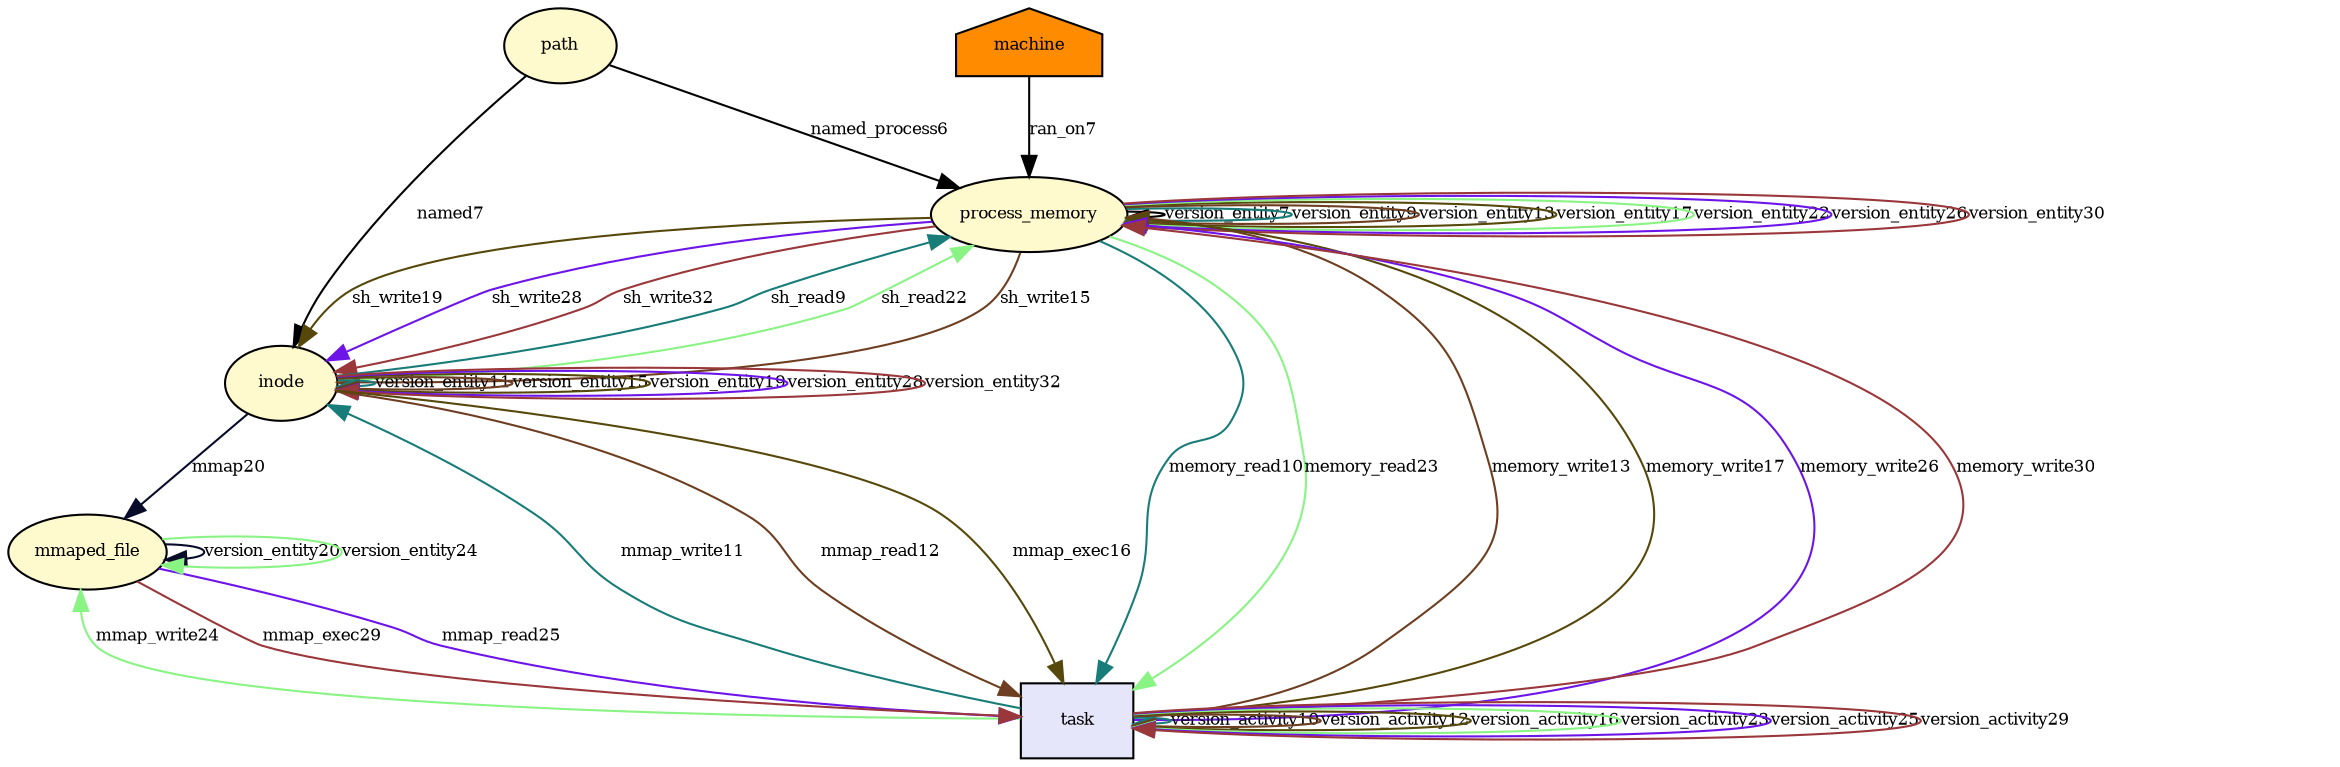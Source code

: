 digraph RGL__DirectedAdjacencyGraph {path[fontsize = 8,label = "path",shape = ellipse, fillcolor="#fffacd", style = filled]

process_memory[fontsize = 8,label = "process_memory",shape = ellipse, fillcolor="#fffacd", style = filled]

path -> process_memory[fontsize = 8,label = "named_process6", color="#000000"]

process_memory -> process_memory[fontsize = 8,label = "version_entity7", color="#000000"]

machine[fontsize = 8,label = "machine",shape = house, fillcolor="#ff8c00", style = filled]

machine -> process_memory[fontsize = 8,label = "ran_on7", color="#000000"]

inode[fontsize = 8,label = "inode",shape = ellipse, fillcolor="#fffacd", style = filled]

path -> inode[fontsize = 8,label = "named7", color="#000000"]

process_memory -> process_memory[fontsize = 8,label = "version_entity9", color="#187c78"]

inode -> process_memory[fontsize = 8,label = "sh_read9", color="#187c78"]

task[fontsize = 8,label = "task",shape = rectangle, fillcolor="#e6e6fa", style = filled]

task -> task[fontsize = 8,label = "version_activity10", color="#187c78"]

process_memory -> task[fontsize = 8,label = "memory_read10", color="#187c78"]

inode -> inode[fontsize = 8,label = "version_entity11", color="#187c78"]

task -> inode[fontsize = 8,label = "mmap_write11", color="#187c78"]

task -> task[fontsize = 8,label = "version_activity12", color="#6e3e21"]

inode -> task[fontsize = 8,label = "mmap_read12", color="#6e3e21"]

process_memory -> process_memory[fontsize = 8,label = "version_entity13", color="#6e3e21"]

task -> process_memory[fontsize = 8,label = "memory_write13", color="#6e3e21"]

inode -> inode[fontsize = 8,label = "version_entity15", color="#6e3e21"]

process_memory -> inode[fontsize = 8,label = "sh_write15", color="#6e3e21"]

task -> task[fontsize = 8,label = "version_activity16", color="#56480a"]

inode -> task[fontsize = 8,label = "mmap_exec16", color="#56480a"]

process_memory -> process_memory[fontsize = 8,label = "version_entity17", color="#56480a"]

task -> process_memory[fontsize = 8,label = "memory_write17", color="#56480a"]

inode -> inode[fontsize = 8,label = "version_entity19", color="#56480a"]

process_memory -> inode[fontsize = 8,label = "sh_write19", color="#56480a"]

mmaped_file[fontsize = 8,label = "mmaped_file",shape = ellipse, fillcolor="#fffacd", style = filled]

mmaped_file -> mmaped_file[fontsize = 8,label = "version_entity20", color="#080c29"]

inode -> mmaped_file[fontsize = 8,label = "mmap20", color="#080c29"]

process_memory -> process_memory[fontsize = 8,label = "version_entity22", color="#89f384"]

inode -> process_memory[fontsize = 8,label = "sh_read22", color="#89f384"]

task -> task[fontsize = 8,label = "version_activity23", color="#89f384"]

process_memory -> task[fontsize = 8,label = "memory_read23", color="#89f384"]

mmaped_file -> mmaped_file[fontsize = 8,label = "version_entity24", color="#89f384"]

task -> mmaped_file[fontsize = 8,label = "mmap_write24", color="#89f384"]

task -> task[fontsize = 8,label = "version_activity25", color="#6d15e8"]

mmaped_file -> task[fontsize = 8,label = "mmap_read25", color="#6d15e8"]

process_memory -> process_memory[fontsize = 8,label = "version_entity26", color="#6d15e8"]

task -> process_memory[fontsize = 8,label = "memory_write26", color="#6d15e8"]

inode -> inode[fontsize = 8,label = "version_entity28", color="#6d15e8"]

process_memory -> inode[fontsize = 8,label = "sh_write28", color="#6d15e8"]

task -> task[fontsize = 8,label = "version_activity29", color="#9a373b"]

mmaped_file -> task[fontsize = 8,label = "mmap_exec29", color="#9a373b"]

process_memory -> process_memory[fontsize = 8,label = "version_entity30", color="#9a373b"]

task -> process_memory[fontsize = 8,label = "memory_write30", color="#9a373b"]

inode -> inode[fontsize = 8,label = "version_entity32", color="#9a373b"]

process_memory -> inode[fontsize = 8,label = "sh_write32", color="#9a373b"]

}